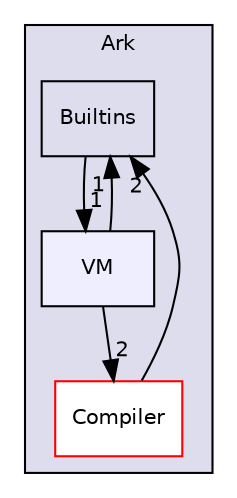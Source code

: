digraph "C:/Users/folae/Documents/Code/Big-Projects/ArkScript/Ark/include/Ark/VM" {
  compound=true
  node [ fontsize="10", fontname="Helvetica"];
  edge [ labelfontsize="10", labelfontname="Helvetica"];
  subgraph clusterdir_a8b6c64285bf9ac60f50770eb2fc48b5 {
    graph [ bgcolor="#ddddee", pencolor="black", label="Ark" fontname="Helvetica", fontsize="10", URL="dir_a8b6c64285bf9ac60f50770eb2fc48b5.html"]
  dir_e4e3cacaa047e3554112dad79d53bc60 [shape=box label="Builtins" URL="dir_e4e3cacaa047e3554112dad79d53bc60.html"];
  dir_e4f19535f57335fb80a0267cec25bf70 [shape=box label="Compiler" fillcolor="white" style="filled" color="red" URL="dir_e4f19535f57335fb80a0267cec25bf70.html"];
  dir_222307dbf92126e8e24c7a501f533901 [shape=box, label="VM", style="filled", fillcolor="#eeeeff", pencolor="black", URL="dir_222307dbf92126e8e24c7a501f533901.html"];
  }
  dir_222307dbf92126e8e24c7a501f533901->dir_e4e3cacaa047e3554112dad79d53bc60 [headlabel="1", labeldistance=1.5 headhref="dir_000007_000002.html"];
  dir_222307dbf92126e8e24c7a501f533901->dir_e4f19535f57335fb80a0267cec25bf70 [headlabel="2", labeldistance=1.5 headhref="dir_000007_000003.html"];
  dir_e4e3cacaa047e3554112dad79d53bc60->dir_222307dbf92126e8e24c7a501f533901 [headlabel="1", labeldistance=1.5 headhref="dir_000002_000007.html"];
  dir_e4f19535f57335fb80a0267cec25bf70->dir_e4e3cacaa047e3554112dad79d53bc60 [headlabel="2", labeldistance=1.5 headhref="dir_000003_000002.html"];
}
